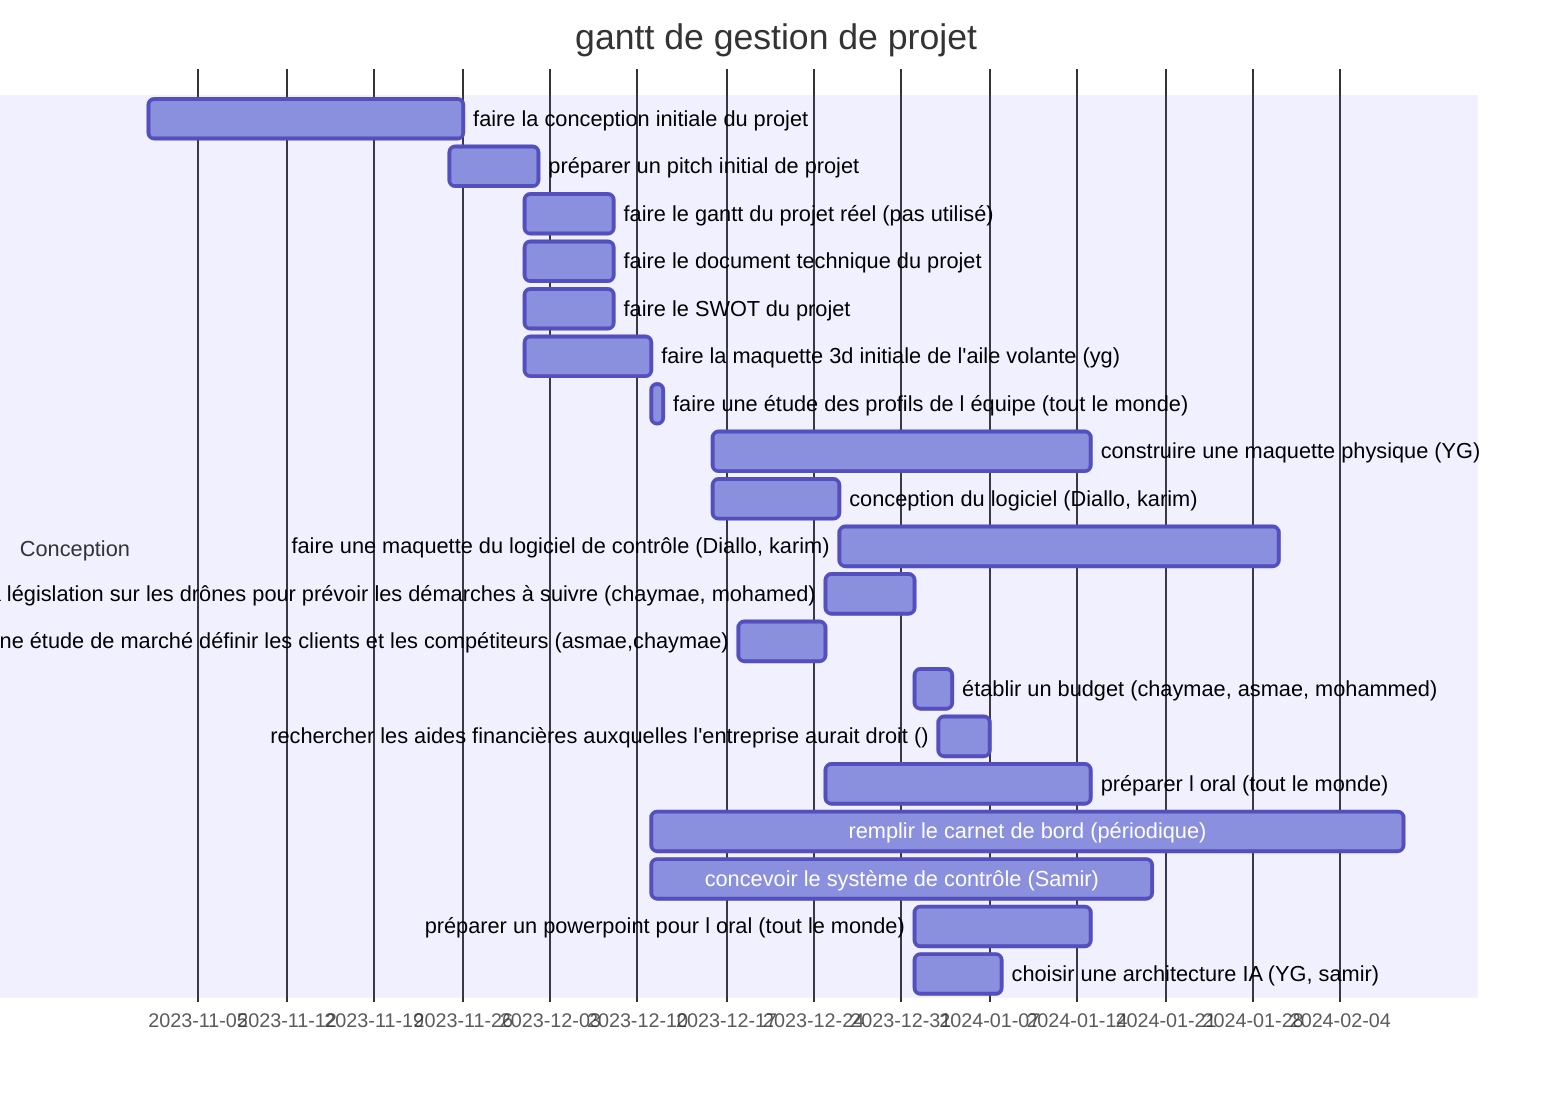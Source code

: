 gantt
    title gantt de gestion de projet

    section Conception
    faire la conception initiale du projet: 2023-11-01, 25d
    préparer un pitch initial de projet : 2023-11-25, 7d
    faire le gantt du projet réel (pas utilisé): 2023-12-01, 7d
    faire le document technique du projet: 2023-12-01, 7d
    faire le SWOT du projet: 2023-12-01, 7d
    faire la maquette 3d initiale de l'aile volante (yg) : 2023-12-01, 10d
    faire une étude des profils de l équipe (tout le monde): 2023-12-11, 1d
    construire une maquette physique (YG)       : 2023-12-16, 30d
    conception du logiciel  (Diallo, karim)     : 2023-12-16, 10d
    faire une maquette du logiciel de contrôle (Diallo, karim)  : 2023-12-26, 35d
    rechercher la législation sur les drônes pour prévoir les démarches à suivre (chaymae, mohamed): 2023-12-25, 7d
    faire une étude de marché définir les clients et les compétiteurs (asmae,chaymae): 2023-12-18, 7d
    établir un budget (chaymae, asmae, mohammed)                           : 2024-01-01, 3d
    rechercher les aides financières auxquelles l'entreprise aurait droit (): 2024-01-03, 4d
    préparer l oral (tout le monde)                            : 2023-12-25, 21d
    remplir le carnet de bord (périodique)      : 2023-12-11, 60d
    concevoir le système de contrôle (Samir)            : 2023-12-11, 40d
    préparer un powerpoint pour l oral  (tout le monde)        : 2024-01-01, 14d
    choisir une architecture IA (YG, samir)                : 2024-01-01, 7d